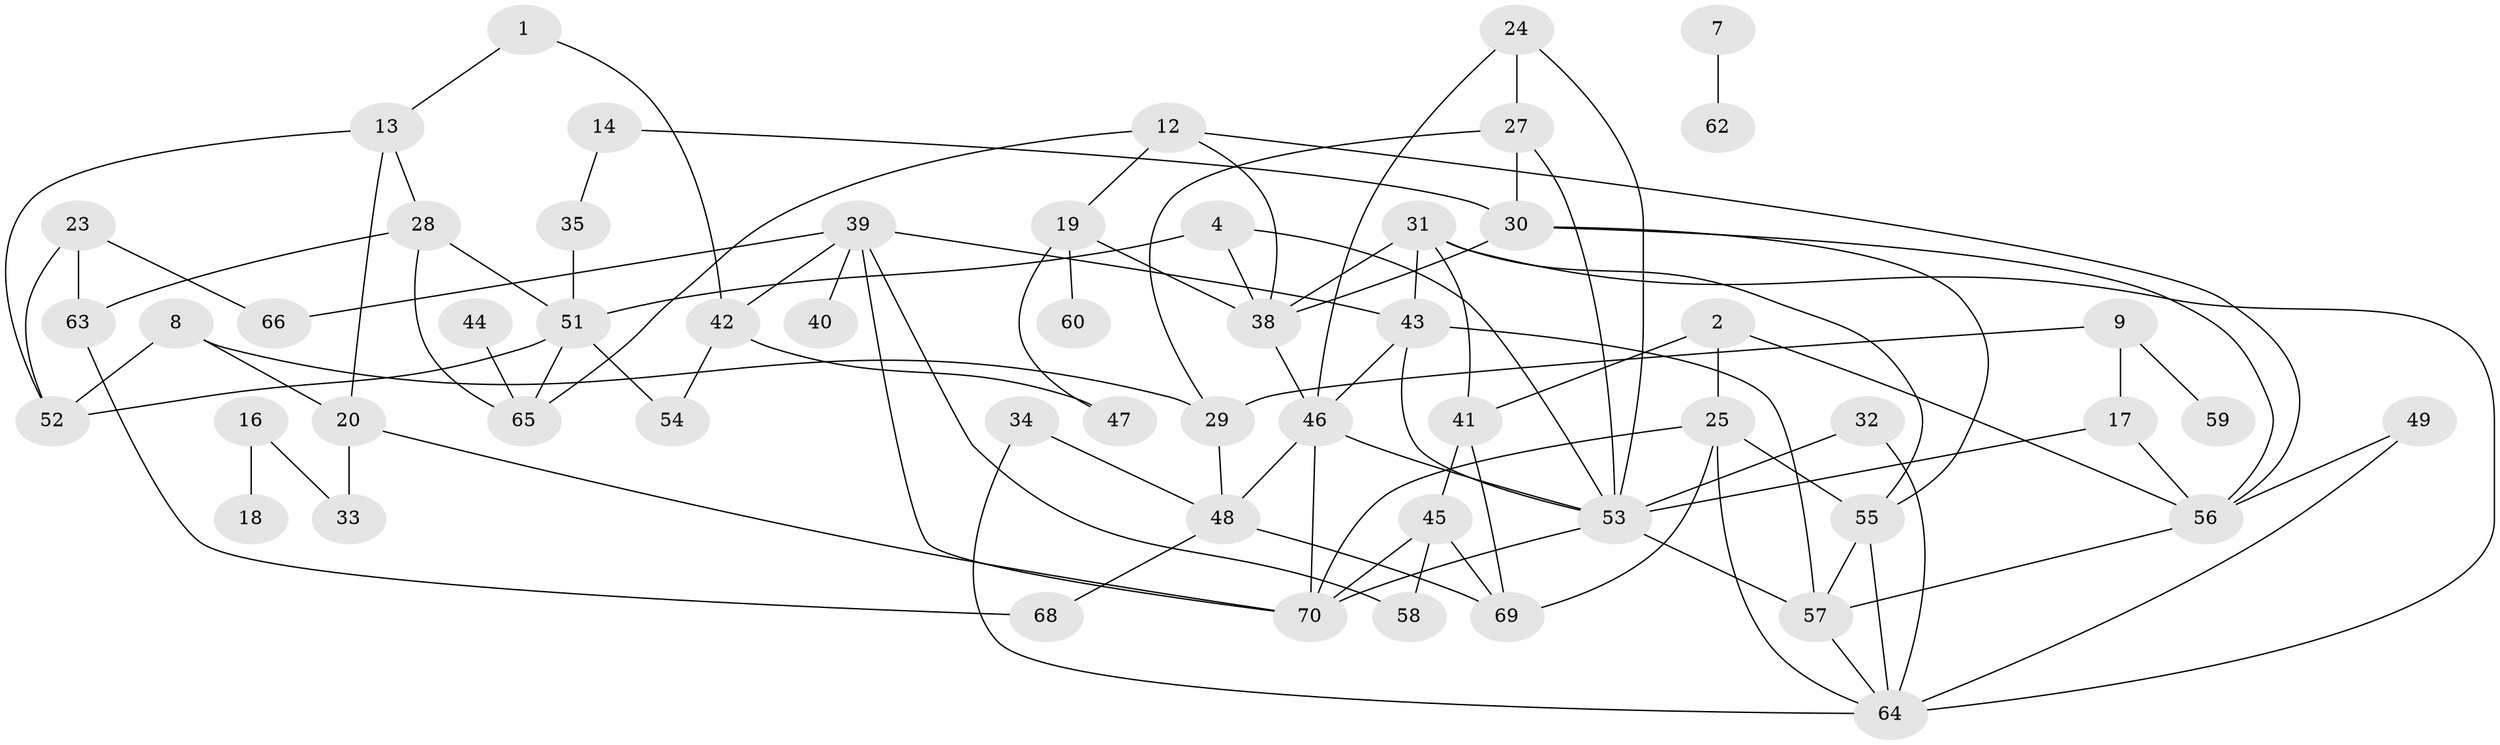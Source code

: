 // original degree distribution, {2: 0.23943661971830985, 3: 0.22535211267605634, 0: 0.09859154929577464, 5: 0.07746478873239436, 1: 0.19014084507042253, 4: 0.14084507042253522, 6: 0.014084507042253521, 7: 0.014084507042253521}
// Generated by graph-tools (version 1.1) at 2025/00/03/09/25 03:00:51]
// undirected, 56 vertices, 98 edges
graph export_dot {
graph [start="1"]
  node [color=gray90,style=filled];
  1;
  2;
  4;
  7;
  8;
  9;
  12;
  13;
  14;
  16;
  17;
  18;
  19;
  20;
  23;
  24;
  25;
  27;
  28;
  29;
  30;
  31;
  32;
  33;
  34;
  35;
  38;
  39;
  40;
  41;
  42;
  43;
  44;
  45;
  46;
  47;
  48;
  49;
  51;
  52;
  53;
  54;
  55;
  56;
  57;
  58;
  59;
  60;
  62;
  63;
  64;
  65;
  66;
  68;
  69;
  70;
  1 -- 13 [weight=1.0];
  1 -- 42 [weight=1.0];
  2 -- 25 [weight=1.0];
  2 -- 41 [weight=1.0];
  2 -- 56 [weight=1.0];
  4 -- 38 [weight=1.0];
  4 -- 51 [weight=1.0];
  4 -- 53 [weight=1.0];
  7 -- 62 [weight=1.0];
  8 -- 20 [weight=1.0];
  8 -- 29 [weight=1.0];
  8 -- 52 [weight=1.0];
  9 -- 17 [weight=1.0];
  9 -- 29 [weight=1.0];
  9 -- 59 [weight=1.0];
  12 -- 19 [weight=1.0];
  12 -- 38 [weight=1.0];
  12 -- 56 [weight=1.0];
  12 -- 65 [weight=1.0];
  13 -- 20 [weight=1.0];
  13 -- 28 [weight=1.0];
  13 -- 52 [weight=1.0];
  14 -- 30 [weight=1.0];
  14 -- 35 [weight=1.0];
  16 -- 18 [weight=1.0];
  16 -- 33 [weight=1.0];
  17 -- 53 [weight=2.0];
  17 -- 56 [weight=1.0];
  19 -- 38 [weight=1.0];
  19 -- 47 [weight=1.0];
  19 -- 60 [weight=1.0];
  20 -- 33 [weight=1.0];
  20 -- 70 [weight=1.0];
  23 -- 52 [weight=1.0];
  23 -- 63 [weight=1.0];
  23 -- 66 [weight=1.0];
  24 -- 27 [weight=1.0];
  24 -- 46 [weight=1.0];
  24 -- 53 [weight=1.0];
  25 -- 55 [weight=1.0];
  25 -- 64 [weight=1.0];
  25 -- 69 [weight=1.0];
  25 -- 70 [weight=1.0];
  27 -- 29 [weight=1.0];
  27 -- 30 [weight=1.0];
  27 -- 53 [weight=1.0];
  28 -- 51 [weight=1.0];
  28 -- 63 [weight=1.0];
  28 -- 65 [weight=1.0];
  29 -- 48 [weight=1.0];
  30 -- 38 [weight=1.0];
  30 -- 55 [weight=1.0];
  30 -- 56 [weight=1.0];
  31 -- 38 [weight=1.0];
  31 -- 41 [weight=1.0];
  31 -- 43 [weight=1.0];
  31 -- 55 [weight=1.0];
  31 -- 64 [weight=1.0];
  32 -- 53 [weight=2.0];
  32 -- 64 [weight=2.0];
  34 -- 48 [weight=1.0];
  34 -- 64 [weight=2.0];
  35 -- 51 [weight=1.0];
  38 -- 46 [weight=2.0];
  39 -- 40 [weight=1.0];
  39 -- 42 [weight=1.0];
  39 -- 43 [weight=1.0];
  39 -- 58 [weight=1.0];
  39 -- 66 [weight=1.0];
  39 -- 70 [weight=1.0];
  41 -- 45 [weight=1.0];
  41 -- 69 [weight=1.0];
  42 -- 47 [weight=1.0];
  42 -- 54 [weight=1.0];
  43 -- 46 [weight=1.0];
  43 -- 53 [weight=1.0];
  43 -- 57 [weight=1.0];
  44 -- 65 [weight=1.0];
  45 -- 58 [weight=1.0];
  45 -- 69 [weight=1.0];
  45 -- 70 [weight=1.0];
  46 -- 48 [weight=2.0];
  46 -- 53 [weight=1.0];
  46 -- 70 [weight=1.0];
  48 -- 68 [weight=1.0];
  48 -- 69 [weight=1.0];
  49 -- 56 [weight=1.0];
  49 -- 64 [weight=1.0];
  51 -- 52 [weight=1.0];
  51 -- 54 [weight=1.0];
  51 -- 65 [weight=1.0];
  53 -- 57 [weight=1.0];
  53 -- 70 [weight=1.0];
  55 -- 57 [weight=1.0];
  55 -- 64 [weight=1.0];
  56 -- 57 [weight=1.0];
  57 -- 64 [weight=1.0];
  63 -- 68 [weight=1.0];
}
